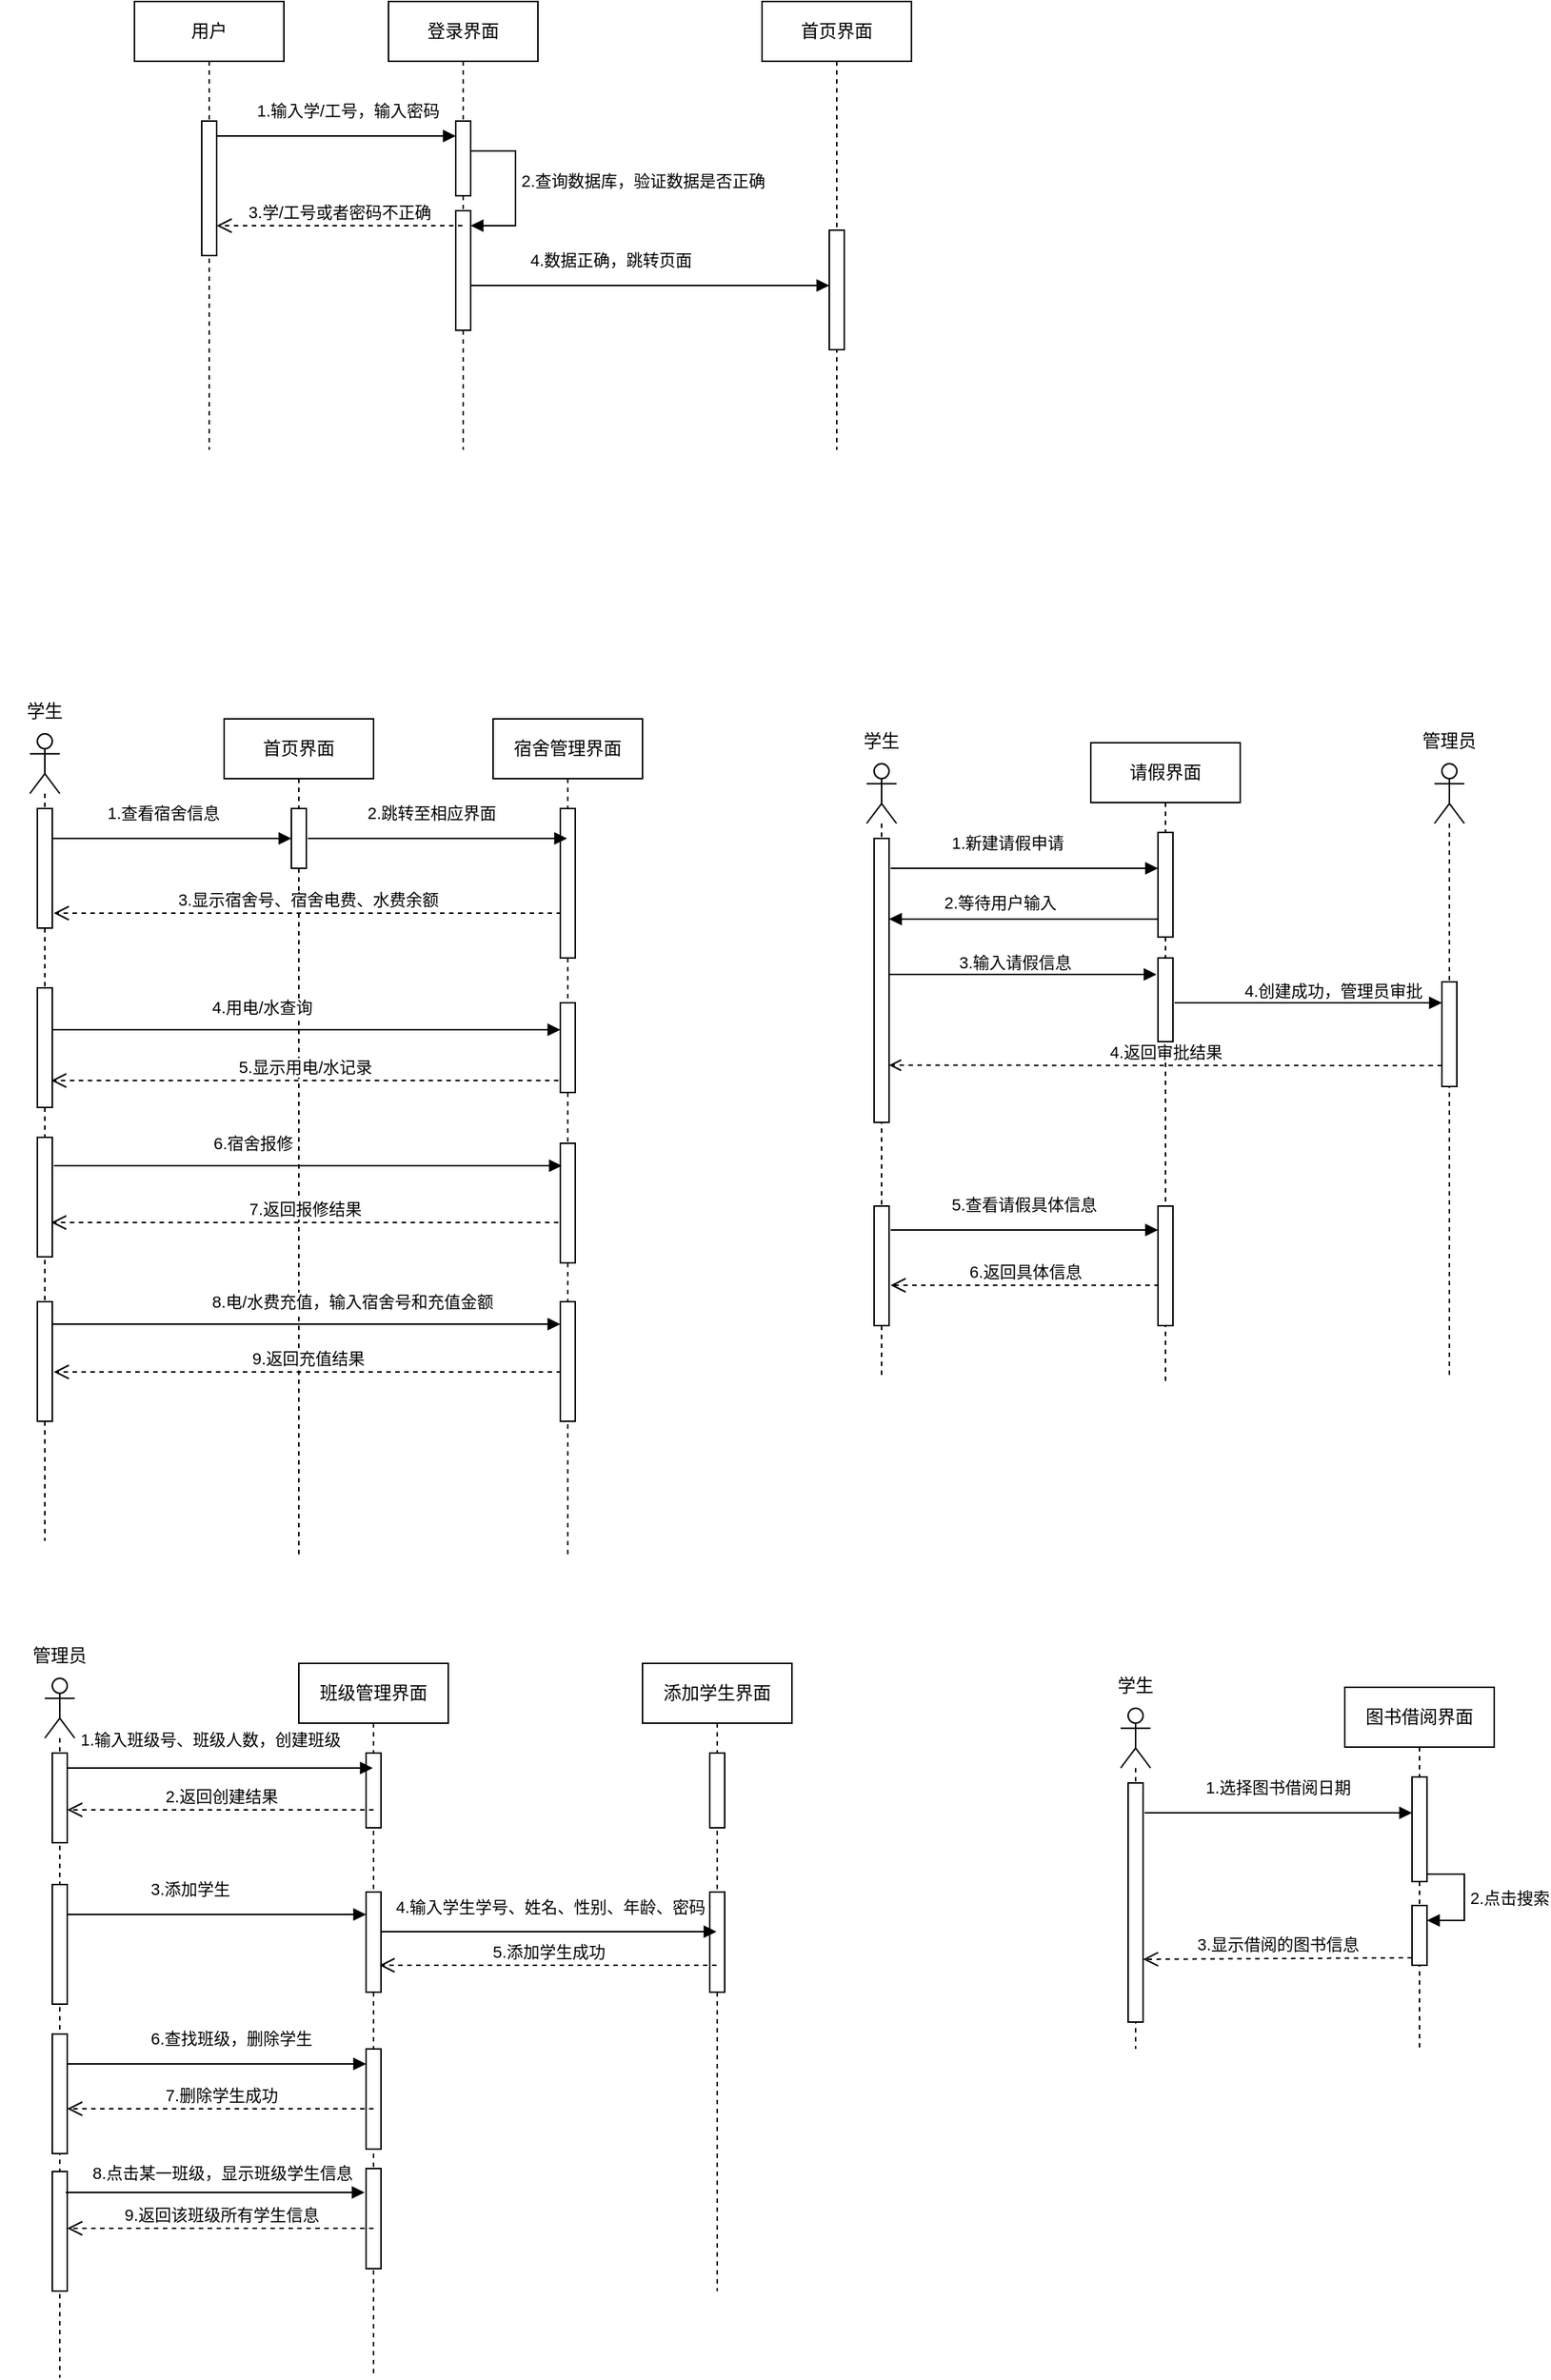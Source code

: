 <mxfile version="22.1.7" type="github">
  <diagram name="第 1 页" id="K3Sk5iGvBDbTyE4i1tNn">
    <mxGraphModel dx="786" dy="459" grid="1" gridSize="10" guides="1" tooltips="1" connect="1" arrows="1" fold="1" page="1" pageScale="1" pageWidth="160000" pageHeight="160000" math="0" shadow="0">
      <root>
        <mxCell id="0" />
        <mxCell id="1" parent="0" />
        <mxCell id="RFupG9pCw3E_9kfrd0Ui-1" value="用户" style="shape=umlLifeline;perimeter=lifelinePerimeter;whiteSpace=wrap;html=1;container=1;dropTarget=0;collapsible=0;recursiveResize=0;outlineConnect=0;portConstraint=eastwest;newEdgeStyle={&quot;curved&quot;:0,&quot;rounded&quot;:0};" vertex="1" parent="1">
          <mxGeometry x="280" y="110" width="100" height="300" as="geometry" />
        </mxCell>
        <mxCell id="RFupG9pCw3E_9kfrd0Ui-3" value="" style="html=1;points=[[0,0,0,0,5],[0,1,0,0,-5],[1,0,0,0,5],[1,1,0,0,-5]];perimeter=orthogonalPerimeter;outlineConnect=0;targetShapes=umlLifeline;portConstraint=eastwest;newEdgeStyle={&quot;curved&quot;:0,&quot;rounded&quot;:0};" vertex="1" parent="RFupG9pCw3E_9kfrd0Ui-1">
          <mxGeometry x="45" y="80" width="10" height="90" as="geometry" />
        </mxCell>
        <mxCell id="RFupG9pCw3E_9kfrd0Ui-2" value="登录界面" style="shape=umlLifeline;perimeter=lifelinePerimeter;whiteSpace=wrap;html=1;container=1;dropTarget=0;collapsible=0;recursiveResize=0;outlineConnect=0;portConstraint=eastwest;newEdgeStyle={&quot;curved&quot;:0,&quot;rounded&quot;:0};" vertex="1" parent="1">
          <mxGeometry x="450" y="110" width="100" height="300" as="geometry" />
        </mxCell>
        <mxCell id="RFupG9pCw3E_9kfrd0Ui-6" value="" style="html=1;points=[[0,0,0,0,5],[0,1,0,0,-5],[1,0,0,0,5],[1,1,0,0,-5]];perimeter=orthogonalPerimeter;outlineConnect=0;targetShapes=umlLifeline;portConstraint=eastwest;newEdgeStyle={&quot;curved&quot;:0,&quot;rounded&quot;:0};" vertex="1" parent="RFupG9pCw3E_9kfrd0Ui-2">
          <mxGeometry x="45" y="80" width="10" height="50" as="geometry" />
        </mxCell>
        <mxCell id="RFupG9pCw3E_9kfrd0Ui-8" value="2.查询数据库，验证数据是否正确" style="html=1;align=left;spacingLeft=2;endArrow=block;rounded=0;edgeStyle=orthogonalEdgeStyle;curved=0;rounded=0;" edge="1" parent="RFupG9pCw3E_9kfrd0Ui-2">
          <mxGeometry relative="1" as="geometry">
            <mxPoint x="55" y="110" as="sourcePoint" />
            <Array as="points">
              <mxPoint x="55" y="100" />
              <mxPoint x="85" y="100" />
              <mxPoint x="85" y="150" />
            </Array>
            <mxPoint x="55" y="150" as="targetPoint" />
          </mxGeometry>
        </mxCell>
        <mxCell id="RFupG9pCw3E_9kfrd0Ui-54" value="" style="html=1;points=[[0,0,0,0,5],[0,1,0,0,-5],[1,0,0,0,5],[1,1,0,0,-5]];perimeter=orthogonalPerimeter;outlineConnect=0;targetShapes=umlLifeline;portConstraint=eastwest;newEdgeStyle={&quot;curved&quot;:0,&quot;rounded&quot;:0};" vertex="1" parent="RFupG9pCw3E_9kfrd0Ui-2">
          <mxGeometry x="45" y="140" width="10" height="80" as="geometry" />
        </mxCell>
        <mxCell id="RFupG9pCw3E_9kfrd0Ui-4" value="1.输入学/工号，输入密码" style="endArrow=block;endFill=1;html=1;edgeStyle=orthogonalEdgeStyle;align=left;verticalAlign=top;rounded=0;" edge="1" parent="1">
          <mxGeometry x="-0.688" y="30" relative="1" as="geometry">
            <mxPoint x="335" y="200" as="sourcePoint" />
            <mxPoint x="495" y="200" as="targetPoint" />
            <mxPoint as="offset" />
          </mxGeometry>
        </mxCell>
        <mxCell id="RFupG9pCw3E_9kfrd0Ui-10" value="3.学/工号或者密码不正确" style="html=1;verticalAlign=bottom;endArrow=open;dashed=1;endSize=8;curved=0;rounded=0;" edge="1" parent="1" source="RFupG9pCw3E_9kfrd0Ui-2">
          <mxGeometry relative="1" as="geometry">
            <mxPoint x="470" y="259.5" as="sourcePoint" />
            <mxPoint x="335" y="260" as="targetPoint" />
          </mxGeometry>
        </mxCell>
        <mxCell id="RFupG9pCw3E_9kfrd0Ui-13" value="" style="shape=umlLifeline;perimeter=lifelinePerimeter;whiteSpace=wrap;html=1;container=1;dropTarget=0;collapsible=0;recursiveResize=0;outlineConnect=0;portConstraint=eastwest;newEdgeStyle={&quot;curved&quot;:0,&quot;rounded&quot;:0};participant=umlActor;" vertex="1" parent="1">
          <mxGeometry x="210" y="600" width="20" height="540" as="geometry" />
        </mxCell>
        <mxCell id="RFupG9pCw3E_9kfrd0Ui-18" value="" style="html=1;points=[[0,0,0,0,5],[0,1,0,0,-5],[1,0,0,0,5],[1,1,0,0,-5]];perimeter=orthogonalPerimeter;outlineConnect=0;targetShapes=umlLifeline;portConstraint=eastwest;newEdgeStyle={&quot;curved&quot;:0,&quot;rounded&quot;:0};" vertex="1" parent="RFupG9pCw3E_9kfrd0Ui-13">
          <mxGeometry x="5" y="50" width="10" height="80" as="geometry" />
        </mxCell>
        <mxCell id="RFupG9pCw3E_9kfrd0Ui-63" value="" style="html=1;points=[[0,0,0,0,5],[0,1,0,0,-5],[1,0,0,0,5],[1,1,0,0,-5]];perimeter=orthogonalPerimeter;outlineConnect=0;targetShapes=umlLifeline;portConstraint=eastwest;newEdgeStyle={&quot;curved&quot;:0,&quot;rounded&quot;:0};" vertex="1" parent="RFupG9pCw3E_9kfrd0Ui-13">
          <mxGeometry x="5" y="170" width="10" height="80" as="geometry" />
        </mxCell>
        <mxCell id="RFupG9pCw3E_9kfrd0Ui-64" value="" style="html=1;points=[[0,0,0,0,5],[0,1,0,0,-5],[1,0,0,0,5],[1,1,0,0,-5]];perimeter=orthogonalPerimeter;outlineConnect=0;targetShapes=umlLifeline;portConstraint=eastwest;newEdgeStyle={&quot;curved&quot;:0,&quot;rounded&quot;:0};" vertex="1" parent="RFupG9pCw3E_9kfrd0Ui-13">
          <mxGeometry x="5" y="270" width="10" height="80" as="geometry" />
        </mxCell>
        <mxCell id="RFupG9pCw3E_9kfrd0Ui-72" value="" style="html=1;points=[[0,0,0,0,5],[0,1,0,0,-5],[1,0,0,0,5],[1,1,0,0,-5]];perimeter=orthogonalPerimeter;outlineConnect=0;targetShapes=umlLifeline;portConstraint=eastwest;newEdgeStyle={&quot;curved&quot;:0,&quot;rounded&quot;:0};" vertex="1" parent="RFupG9pCw3E_9kfrd0Ui-13">
          <mxGeometry x="5" y="380" width="10" height="80" as="geometry" />
        </mxCell>
        <mxCell id="RFupG9pCw3E_9kfrd0Ui-14" value="首页界面" style="shape=umlLifeline;perimeter=lifelinePerimeter;whiteSpace=wrap;html=1;container=1;dropTarget=0;collapsible=0;recursiveResize=0;outlineConnect=0;portConstraint=eastwest;newEdgeStyle={&quot;curved&quot;:0,&quot;rounded&quot;:0};" vertex="1" parent="1">
          <mxGeometry x="340" y="590" width="100" height="560" as="geometry" />
        </mxCell>
        <mxCell id="RFupG9pCw3E_9kfrd0Ui-19" value="" style="html=1;points=[[0,0,0,0,5],[0,1,0,0,-5],[1,0,0,0,5],[1,1,0,0,-5]];perimeter=orthogonalPerimeter;outlineConnect=0;targetShapes=umlLifeline;portConstraint=eastwest;newEdgeStyle={&quot;curved&quot;:0,&quot;rounded&quot;:0};" vertex="1" parent="RFupG9pCw3E_9kfrd0Ui-14">
          <mxGeometry x="45" y="60" width="10" height="40" as="geometry" />
        </mxCell>
        <mxCell id="RFupG9pCw3E_9kfrd0Ui-15" value="学生" style="text;html=1;strokeColor=none;fillColor=none;align=center;verticalAlign=middle;whiteSpace=wrap;rounded=0;" vertex="1" parent="1">
          <mxGeometry x="190" y="570" width="60" height="30" as="geometry" />
        </mxCell>
        <mxCell id="RFupG9pCw3E_9kfrd0Ui-16" value="宿舍管理界面" style="shape=umlLifeline;perimeter=lifelinePerimeter;whiteSpace=wrap;html=1;container=1;dropTarget=0;collapsible=0;recursiveResize=0;outlineConnect=0;portConstraint=eastwest;newEdgeStyle={&quot;curved&quot;:0,&quot;rounded&quot;:0};" vertex="1" parent="1">
          <mxGeometry x="520" y="590" width="100" height="560" as="geometry" />
        </mxCell>
        <mxCell id="RFupG9pCw3E_9kfrd0Ui-23" value="" style="html=1;points=[[0,0,0,0,5],[0,1,0,0,-5],[1,0,0,0,5],[1,1,0,0,-5]];perimeter=orthogonalPerimeter;outlineConnect=0;targetShapes=umlLifeline;portConstraint=eastwest;newEdgeStyle={&quot;curved&quot;:0,&quot;rounded&quot;:0};" vertex="1" parent="RFupG9pCw3E_9kfrd0Ui-16">
          <mxGeometry x="45" y="60" width="10" height="100" as="geometry" />
        </mxCell>
        <mxCell id="RFupG9pCw3E_9kfrd0Ui-27" value="" style="html=1;points=[[0,0,0,0,5],[0,1,0,0,-5],[1,0,0,0,5],[1,1,0,0,-5]];perimeter=orthogonalPerimeter;outlineConnect=0;targetShapes=umlLifeline;portConstraint=eastwest;newEdgeStyle={&quot;curved&quot;:0,&quot;rounded&quot;:0};" vertex="1" parent="RFupG9pCw3E_9kfrd0Ui-16">
          <mxGeometry x="45" y="190" width="10" height="60" as="geometry" />
        </mxCell>
        <mxCell id="RFupG9pCw3E_9kfrd0Ui-32" value="" style="html=1;points=[[0,0,0,0,5],[0,1,0,0,-5],[1,0,0,0,5],[1,1,0,0,-5]];perimeter=orthogonalPerimeter;outlineConnect=0;targetShapes=umlLifeline;portConstraint=eastwest;newEdgeStyle={&quot;curved&quot;:0,&quot;rounded&quot;:0};" vertex="1" parent="RFupG9pCw3E_9kfrd0Ui-16">
          <mxGeometry x="45" y="284" width="10" height="80" as="geometry" />
        </mxCell>
        <mxCell id="RFupG9pCw3E_9kfrd0Ui-77" value="" style="html=1;points=[[0,0,0,0,5],[0,1,0,0,-5],[1,0,0,0,5],[1,1,0,0,-5]];perimeter=orthogonalPerimeter;outlineConnect=0;targetShapes=umlLifeline;portConstraint=eastwest;newEdgeStyle={&quot;curved&quot;:0,&quot;rounded&quot;:0};" vertex="1" parent="RFupG9pCw3E_9kfrd0Ui-16">
          <mxGeometry x="45" y="390" width="10" height="80" as="geometry" />
        </mxCell>
        <mxCell id="RFupG9pCw3E_9kfrd0Ui-20" value="1.查看宿舍信息" style="endArrow=block;endFill=1;html=1;edgeStyle=orthogonalEdgeStyle;align=left;verticalAlign=top;rounded=0;" edge="1" parent="1">
          <mxGeometry x="-0.562" y="30" relative="1" as="geometry">
            <mxPoint x="225" y="670" as="sourcePoint" />
            <mxPoint x="385" y="670" as="targetPoint" />
            <mxPoint as="offset" />
          </mxGeometry>
        </mxCell>
        <mxCell id="RFupG9pCw3E_9kfrd0Ui-22" value="2.跳转至相应界面" style="endArrow=block;endFill=1;html=1;align=left;verticalAlign=top;rounded=0;" edge="1" parent="1" target="RFupG9pCw3E_9kfrd0Ui-16">
          <mxGeometry x="-0.562" y="30" relative="1" as="geometry">
            <mxPoint x="396" y="670" as="sourcePoint" />
            <mxPoint x="556" y="670" as="targetPoint" />
            <mxPoint as="offset" />
          </mxGeometry>
        </mxCell>
        <mxCell id="RFupG9pCw3E_9kfrd0Ui-25" value="3.显示宿舍号、宿舍电费、水费余额" style="html=1;verticalAlign=bottom;endArrow=open;endSize=8;curved=0;rounded=0;endFill=0;dashed=1;" edge="1" parent="1">
          <mxGeometry relative="1" as="geometry">
            <mxPoint x="565.5" y="720" as="sourcePoint" />
            <mxPoint x="226" y="720" as="targetPoint" />
          </mxGeometry>
        </mxCell>
        <mxCell id="RFupG9pCw3E_9kfrd0Ui-28" value="4.用电/水查询" style="endArrow=block;endFill=1;html=1;align=left;verticalAlign=top;rounded=0;" edge="1" parent="1">
          <mxGeometry x="-0.382" y="28" relative="1" as="geometry">
            <mxPoint x="225" y="798" as="sourcePoint" />
            <mxPoint x="565" y="798" as="targetPoint" />
            <mxPoint as="offset" />
          </mxGeometry>
        </mxCell>
        <mxCell id="RFupG9pCw3E_9kfrd0Ui-29" value="5.显示用电/水记录" style="html=1;verticalAlign=bottom;endArrow=open;endSize=8;curved=0;rounded=0;endFill=0;dashed=1;" edge="1" parent="1">
          <mxGeometry x="0.002" relative="1" as="geometry">
            <mxPoint x="563.75" y="832" as="sourcePoint" />
            <mxPoint x="224.25" y="832" as="targetPoint" />
            <mxPoint as="offset" />
          </mxGeometry>
        </mxCell>
        <mxCell id="RFupG9pCw3E_9kfrd0Ui-30" value="6.宿舍报修" style="endArrow=block;endFill=1;html=1;align=left;verticalAlign=top;rounded=0;" edge="1" parent="1">
          <mxGeometry x="-0.382" y="28" relative="1" as="geometry">
            <mxPoint x="226" y="889" as="sourcePoint" />
            <mxPoint x="566" y="889" as="targetPoint" />
            <mxPoint as="offset" />
          </mxGeometry>
        </mxCell>
        <mxCell id="RFupG9pCw3E_9kfrd0Ui-33" value="7.返回报修结果" style="html=1;verticalAlign=bottom;endArrow=open;endSize=8;curved=0;rounded=0;endFill=0;dashed=1;" edge="1" parent="1">
          <mxGeometry relative="1" as="geometry">
            <mxPoint x="563.75" y="927" as="sourcePoint" />
            <mxPoint x="224.25" y="927" as="targetPoint" />
          </mxGeometry>
        </mxCell>
        <mxCell id="RFupG9pCw3E_9kfrd0Ui-34" value="" style="shape=umlLifeline;perimeter=lifelinePerimeter;whiteSpace=wrap;html=1;container=1;dropTarget=0;collapsible=0;recursiveResize=0;outlineConnect=0;portConstraint=eastwest;newEdgeStyle={&quot;curved&quot;:0,&quot;rounded&quot;:0};participant=umlActor;" vertex="1" parent="1">
          <mxGeometry x="770" y="620" width="20" height="410" as="geometry" />
        </mxCell>
        <mxCell id="RFupG9pCw3E_9kfrd0Ui-35" value="" style="html=1;points=[[0,0,0,0,5],[0,1,0,0,-5],[1,0,0,0,5],[1,1,0,0,-5]];perimeter=orthogonalPerimeter;outlineConnect=0;targetShapes=umlLifeline;portConstraint=eastwest;newEdgeStyle={&quot;curved&quot;:0,&quot;rounded&quot;:0};" vertex="1" parent="RFupG9pCw3E_9kfrd0Ui-34">
          <mxGeometry x="5" y="50" width="10" height="190" as="geometry" />
        </mxCell>
        <mxCell id="RFupG9pCw3E_9kfrd0Ui-38" value="学生" style="text;html=1;strokeColor=none;fillColor=none;align=center;verticalAlign=middle;whiteSpace=wrap;rounded=0;" vertex="1" parent="1">
          <mxGeometry x="750" y="590" width="60" height="30" as="geometry" />
        </mxCell>
        <mxCell id="RFupG9pCw3E_9kfrd0Ui-39" value="请假界面" style="shape=umlLifeline;perimeter=lifelinePerimeter;whiteSpace=wrap;html=1;container=1;dropTarget=0;collapsible=0;recursiveResize=0;outlineConnect=0;portConstraint=eastwest;newEdgeStyle={&quot;curved&quot;:0,&quot;rounded&quot;:0};" vertex="1" parent="1">
          <mxGeometry x="920" y="606" width="100" height="430" as="geometry" />
        </mxCell>
        <mxCell id="RFupG9pCw3E_9kfrd0Ui-40" value="" style="html=1;points=[[0,0,0,0,5],[0,1,0,0,-5],[1,0,0,0,5],[1,1,0,0,-5]];perimeter=orthogonalPerimeter;outlineConnect=0;targetShapes=umlLifeline;portConstraint=eastwest;newEdgeStyle={&quot;curved&quot;:0,&quot;rounded&quot;:0};" vertex="1" parent="RFupG9pCw3E_9kfrd0Ui-39">
          <mxGeometry x="45" y="60" width="10" height="70" as="geometry" />
        </mxCell>
        <mxCell id="RFupG9pCw3E_9kfrd0Ui-61" value="" style="html=1;points=[[0,0,0,0,5],[0,1,0,0,-5],[1,0,0,0,5],[1,1,0,0,-5]];perimeter=orthogonalPerimeter;outlineConnect=0;targetShapes=umlLifeline;portConstraint=eastwest;newEdgeStyle={&quot;curved&quot;:0,&quot;rounded&quot;:0};" vertex="1" parent="RFupG9pCw3E_9kfrd0Ui-39">
          <mxGeometry x="45" y="144" width="10" height="56" as="geometry" />
        </mxCell>
        <mxCell id="RFupG9pCw3E_9kfrd0Ui-43" value="1.新建请假申请" style="endArrow=block;endFill=1;html=1;align=left;verticalAlign=top;rounded=0;" edge="1" parent="1" target="RFupG9pCw3E_9kfrd0Ui-40">
          <mxGeometry x="-0.562" y="30" relative="1" as="geometry">
            <mxPoint x="786" y="690" as="sourcePoint" />
            <mxPoint x="960" y="690" as="targetPoint" />
            <mxPoint as="offset" />
          </mxGeometry>
        </mxCell>
        <mxCell id="RFupG9pCw3E_9kfrd0Ui-44" value="2.等待用户输入" style="endArrow=block;endFill=1;html=1;align=left;verticalAlign=top;rounded=0;" edge="1" parent="1">
          <mxGeometry x="0.611" y="-24" relative="1" as="geometry">
            <mxPoint x="965" y="724" as="sourcePoint" />
            <mxPoint x="785" y="724" as="targetPoint" />
            <mxPoint as="offset" />
          </mxGeometry>
        </mxCell>
        <mxCell id="RFupG9pCw3E_9kfrd0Ui-45" value="3.输入请假信息" style="endArrow=block;endFill=1;html=1;align=left;verticalAlign=top;rounded=0;" edge="1" parent="1">
          <mxGeometry x="-0.497" y="21" relative="1" as="geometry">
            <mxPoint x="785" y="761" as="sourcePoint" />
            <mxPoint x="964" y="761" as="targetPoint" />
            <mxPoint as="offset" />
          </mxGeometry>
        </mxCell>
        <mxCell id="RFupG9pCw3E_9kfrd0Ui-46" value="4.返回审批结果" style="html=1;verticalAlign=bottom;endArrow=open;curved=0;rounded=0;endFill=0;dashed=1;" edge="1" parent="1">
          <mxGeometry x="0.003" relative="1" as="geometry">
            <mxPoint x="1155" y="822" as="sourcePoint" />
            <mxPoint x="785" y="821.75" as="targetPoint" />
            <mxPoint as="offset" />
          </mxGeometry>
        </mxCell>
        <mxCell id="RFupG9pCw3E_9kfrd0Ui-49" value="首页界面" style="shape=umlLifeline;perimeter=lifelinePerimeter;whiteSpace=wrap;html=1;container=1;dropTarget=0;collapsible=0;recursiveResize=0;outlineConnect=0;portConstraint=eastwest;newEdgeStyle={&quot;curved&quot;:0,&quot;rounded&quot;:0};" vertex="1" parent="1">
          <mxGeometry x="700" y="110" width="100" height="300" as="geometry" />
        </mxCell>
        <mxCell id="RFupG9pCw3E_9kfrd0Ui-52" value="" style="html=1;points=[[0,0,0,0,5],[0,1,0,0,-5],[1,0,0,0,5],[1,1,0,0,-5]];perimeter=orthogonalPerimeter;outlineConnect=0;targetShapes=umlLifeline;portConstraint=eastwest;newEdgeStyle={&quot;curved&quot;:0,&quot;rounded&quot;:0};" vertex="1" parent="RFupG9pCw3E_9kfrd0Ui-49">
          <mxGeometry x="45" y="153" width="10" height="80" as="geometry" />
        </mxCell>
        <mxCell id="RFupG9pCw3E_9kfrd0Ui-55" value="4.数据正确，跳转页面" style="endArrow=block;endFill=1;html=1;align=left;verticalAlign=top;rounded=0;" edge="1" parent="1" target="RFupG9pCw3E_9kfrd0Ui-52">
          <mxGeometry x="-0.688" y="30" relative="1" as="geometry">
            <mxPoint x="505" y="300" as="sourcePoint" />
            <mxPoint x="665" y="300" as="targetPoint" />
            <mxPoint as="offset" />
          </mxGeometry>
        </mxCell>
        <mxCell id="RFupG9pCw3E_9kfrd0Ui-57" value="" style="shape=umlLifeline;perimeter=lifelinePerimeter;whiteSpace=wrap;html=1;container=1;dropTarget=0;collapsible=0;recursiveResize=0;outlineConnect=0;portConstraint=eastwest;newEdgeStyle={&quot;curved&quot;:0,&quot;rounded&quot;:0};participant=umlActor;" vertex="1" parent="1">
          <mxGeometry x="1150" y="620" width="20" height="410" as="geometry" />
        </mxCell>
        <mxCell id="RFupG9pCw3E_9kfrd0Ui-58" value="" style="html=1;points=[[0,0,0,0,5],[0,1,0,0,-5],[1,0,0,0,5],[1,1,0,0,-5]];perimeter=orthogonalPerimeter;outlineConnect=0;targetShapes=umlLifeline;portConstraint=eastwest;newEdgeStyle={&quot;curved&quot;:0,&quot;rounded&quot;:0};" vertex="1" parent="RFupG9pCw3E_9kfrd0Ui-57">
          <mxGeometry x="5" y="146" width="10" height="70" as="geometry" />
        </mxCell>
        <mxCell id="RFupG9pCw3E_9kfrd0Ui-60" value="管理员" style="text;html=1;strokeColor=none;fillColor=none;align=center;verticalAlign=middle;whiteSpace=wrap;rounded=0;" vertex="1" parent="1">
          <mxGeometry x="1130" y="590" width="60" height="30" as="geometry" />
        </mxCell>
        <mxCell id="RFupG9pCw3E_9kfrd0Ui-62" value="4.创建成功，管理员审批" style="endArrow=block;endFill=1;html=1;align=left;verticalAlign=top;rounded=0;" edge="1" parent="1">
          <mxGeometry x="-0.497" y="21" relative="1" as="geometry">
            <mxPoint x="976" y="780" as="sourcePoint" />
            <mxPoint x="1155" y="780" as="targetPoint" />
            <mxPoint as="offset" />
          </mxGeometry>
        </mxCell>
        <mxCell id="RFupG9pCw3E_9kfrd0Ui-56" value="" style="html=1;points=[[0,0,0,0,5],[0,1,0,0,-5],[1,0,0,0,5],[1,1,0,0,-5]];perimeter=orthogonalPerimeter;outlineConnect=0;targetShapes=umlLifeline;portConstraint=eastwest;newEdgeStyle={&quot;curved&quot;:0,&quot;rounded&quot;:0};" vertex="1" parent="1">
          <mxGeometry x="775" y="916" width="10" height="80" as="geometry" />
        </mxCell>
        <mxCell id="RFupG9pCw3E_9kfrd0Ui-42" value="" style="html=1;points=[[0,0,0,0,5],[0,1,0,0,-5],[1,0,0,0,5],[1,1,0,0,-5]];perimeter=orthogonalPerimeter;outlineConnect=0;targetShapes=umlLifeline;portConstraint=eastwest;newEdgeStyle={&quot;curved&quot;:0,&quot;rounded&quot;:0};" vertex="1" parent="1">
          <mxGeometry x="965" y="916" width="10" height="80" as="geometry" />
        </mxCell>
        <mxCell id="RFupG9pCw3E_9kfrd0Ui-47" value="5.查看请假具体信息" style="endArrow=block;endFill=1;html=1;align=left;verticalAlign=top;rounded=0;" edge="1" parent="1">
          <mxGeometry x="-0.562" y="30" relative="1" as="geometry">
            <mxPoint x="786" y="932" as="sourcePoint" />
            <mxPoint x="965" y="932" as="targetPoint" />
            <mxPoint as="offset" />
          </mxGeometry>
        </mxCell>
        <mxCell id="RFupG9pCw3E_9kfrd0Ui-48" value="6.返回具体信息" style="html=1;verticalAlign=bottom;endArrow=open;endSize=8;curved=0;rounded=0;endFill=0;dashed=1;" edge="1" parent="1">
          <mxGeometry x="0.003" relative="1" as="geometry">
            <mxPoint x="965.5" y="969" as="sourcePoint" />
            <mxPoint x="786" y="969" as="targetPoint" />
            <mxPoint as="offset" />
          </mxGeometry>
        </mxCell>
        <mxCell id="RFupG9pCw3E_9kfrd0Ui-65" value="" style="shape=umlLifeline;perimeter=lifelinePerimeter;whiteSpace=wrap;html=1;container=1;dropTarget=0;collapsible=0;recursiveResize=0;outlineConnect=0;portConstraint=eastwest;newEdgeStyle={&quot;curved&quot;:0,&quot;rounded&quot;:0};participant=umlActor;" vertex="1" parent="1">
          <mxGeometry x="220" y="1232" width="20" height="468" as="geometry" />
        </mxCell>
        <mxCell id="RFupG9pCw3E_9kfrd0Ui-66" value="" style="html=1;points=[[0,0,0,0,5],[0,1,0,0,-5],[1,0,0,0,5],[1,1,0,0,-5]];perimeter=orthogonalPerimeter;outlineConnect=0;targetShapes=umlLifeline;portConstraint=eastwest;newEdgeStyle={&quot;curved&quot;:0,&quot;rounded&quot;:0};" vertex="1" parent="RFupG9pCw3E_9kfrd0Ui-65">
          <mxGeometry x="5" y="50" width="10" height="60" as="geometry" />
        </mxCell>
        <mxCell id="RFupG9pCw3E_9kfrd0Ui-67" value="" style="html=1;points=[[0,0,0,0,5],[0,1,0,0,-5],[1,0,0,0,5],[1,1,0,0,-5]];perimeter=orthogonalPerimeter;outlineConnect=0;targetShapes=umlLifeline;portConstraint=eastwest;newEdgeStyle={&quot;curved&quot;:0,&quot;rounded&quot;:0};" vertex="1" parent="RFupG9pCw3E_9kfrd0Ui-65">
          <mxGeometry x="5" y="138" width="10" height="80" as="geometry" />
        </mxCell>
        <mxCell id="RFupG9pCw3E_9kfrd0Ui-68" value="" style="html=1;points=[[0,0,0,0,5],[0,1,0,0,-5],[1,0,0,0,5],[1,1,0,0,-5]];perimeter=orthogonalPerimeter;outlineConnect=0;targetShapes=umlLifeline;portConstraint=eastwest;newEdgeStyle={&quot;curved&quot;:0,&quot;rounded&quot;:0};" vertex="1" parent="RFupG9pCw3E_9kfrd0Ui-65">
          <mxGeometry x="5" y="238" width="10" height="80" as="geometry" />
        </mxCell>
        <mxCell id="RFupG9pCw3E_9kfrd0Ui-92" value="" style="html=1;points=[[0,0,0,0,5],[0,1,0,0,-5],[1,0,0,0,5],[1,1,0,0,-5]];perimeter=orthogonalPerimeter;outlineConnect=0;targetShapes=umlLifeline;portConstraint=eastwest;newEdgeStyle={&quot;curved&quot;:0,&quot;rounded&quot;:0};" vertex="1" parent="RFupG9pCw3E_9kfrd0Ui-65">
          <mxGeometry x="5" y="330" width="10" height="80" as="geometry" />
        </mxCell>
        <mxCell id="RFupG9pCw3E_9kfrd0Ui-69" value="管理员" style="text;html=1;strokeColor=none;fillColor=none;align=center;verticalAlign=middle;whiteSpace=wrap;rounded=0;" vertex="1" parent="1">
          <mxGeometry x="200" y="1202" width="60" height="30" as="geometry" />
        </mxCell>
        <mxCell id="RFupG9pCw3E_9kfrd0Ui-70" value="班级管理界面" style="shape=umlLifeline;perimeter=lifelinePerimeter;whiteSpace=wrap;html=1;container=1;dropTarget=0;collapsible=0;recursiveResize=0;outlineConnect=0;portConstraint=eastwest;newEdgeStyle={&quot;curved&quot;:0,&quot;rounded&quot;:0};" vertex="1" parent="1">
          <mxGeometry x="390" y="1222" width="100" height="478" as="geometry" />
        </mxCell>
        <mxCell id="RFupG9pCw3E_9kfrd0Ui-71" value="" style="html=1;points=[[0,0,0,0,5],[0,1,0,0,-5],[1,0,0,0,5],[1,1,0,0,-5]];perimeter=orthogonalPerimeter;outlineConnect=0;targetShapes=umlLifeline;portConstraint=eastwest;newEdgeStyle={&quot;curved&quot;:0,&quot;rounded&quot;:0};" vertex="1" parent="RFupG9pCw3E_9kfrd0Ui-70">
          <mxGeometry x="45" y="60" width="10" height="50" as="geometry" />
        </mxCell>
        <mxCell id="RFupG9pCw3E_9kfrd0Ui-83" value="" style="html=1;points=[[0,0,0,0,5],[0,1,0,0,-5],[1,0,0,0,5],[1,1,0,0,-5]];perimeter=orthogonalPerimeter;outlineConnect=0;targetShapes=umlLifeline;portConstraint=eastwest;newEdgeStyle={&quot;curved&quot;:0,&quot;rounded&quot;:0};" vertex="1" parent="RFupG9pCw3E_9kfrd0Ui-70">
          <mxGeometry x="45" y="153" width="10" height="67" as="geometry" />
        </mxCell>
        <mxCell id="RFupG9pCw3E_9kfrd0Ui-90" value="" style="html=1;points=[[0,0,0,0,5],[0,1,0,0,-5],[1,0,0,0,5],[1,1,0,0,-5]];perimeter=orthogonalPerimeter;outlineConnect=0;targetShapes=umlLifeline;portConstraint=eastwest;newEdgeStyle={&quot;curved&quot;:0,&quot;rounded&quot;:0};" vertex="1" parent="RFupG9pCw3E_9kfrd0Ui-70">
          <mxGeometry x="45" y="258" width="10" height="67" as="geometry" />
        </mxCell>
        <mxCell id="RFupG9pCw3E_9kfrd0Ui-93" value="" style="html=1;points=[[0,0,0,0,5],[0,1,0,0,-5],[1,0,0,0,5],[1,1,0,0,-5]];perimeter=orthogonalPerimeter;outlineConnect=0;targetShapes=umlLifeline;portConstraint=eastwest;newEdgeStyle={&quot;curved&quot;:0,&quot;rounded&quot;:0};" vertex="1" parent="RFupG9pCw3E_9kfrd0Ui-70">
          <mxGeometry x="45" y="338" width="10" height="67" as="geometry" />
        </mxCell>
        <mxCell id="RFupG9pCw3E_9kfrd0Ui-78" value="8.电/水费充值，输入宿舍号和充值金额" style="endArrow=block;endFill=1;html=1;align=left;verticalAlign=top;rounded=0;" edge="1" parent="1">
          <mxGeometry x="-0.382" y="28" relative="1" as="geometry">
            <mxPoint x="225" y="995" as="sourcePoint" />
            <mxPoint x="565" y="995" as="targetPoint" />
            <mxPoint as="offset" />
          </mxGeometry>
        </mxCell>
        <mxCell id="RFupG9pCw3E_9kfrd0Ui-79" value="9.返回充值结果" style="html=1;verticalAlign=bottom;endArrow=open;endSize=8;curved=0;rounded=0;endFill=0;dashed=1;" edge="1" parent="1">
          <mxGeometry relative="1" as="geometry">
            <mxPoint x="565.5" y="1027" as="sourcePoint" />
            <mxPoint x="226" y="1027" as="targetPoint" />
          </mxGeometry>
        </mxCell>
        <mxCell id="RFupG9pCw3E_9kfrd0Ui-80" value="1.输入班级号、班级人数，创建班级" style="endArrow=block;endFill=1;html=1;align=left;verticalAlign=top;rounded=0;" edge="1" parent="1" target="RFupG9pCw3E_9kfrd0Ui-70">
          <mxGeometry x="-0.933" y="32" relative="1" as="geometry">
            <mxPoint x="235" y="1292" as="sourcePoint" />
            <mxPoint x="430" y="1290" as="targetPoint" />
            <mxPoint as="offset" />
          </mxGeometry>
        </mxCell>
        <mxCell id="RFupG9pCw3E_9kfrd0Ui-81" value="2.返回创建结果" style="html=1;verticalAlign=bottom;endArrow=open;endSize=8;curved=0;rounded=0;endFill=0;dashed=1;" edge="1" parent="1">
          <mxGeometry relative="1" as="geometry">
            <mxPoint x="440" y="1320" as="sourcePoint" />
            <mxPoint x="235" y="1320" as="targetPoint" />
          </mxGeometry>
        </mxCell>
        <mxCell id="RFupG9pCw3E_9kfrd0Ui-82" value="3.添加学生" style="endArrow=block;endFill=1;html=1;align=left;verticalAlign=top;rounded=0;" edge="1" parent="1" source="RFupG9pCw3E_9kfrd0Ui-67">
          <mxGeometry x="-0.463" y="30" relative="1" as="geometry">
            <mxPoint x="240" y="1390" as="sourcePoint" />
            <mxPoint x="435" y="1390" as="targetPoint" />
            <mxPoint as="offset" />
          </mxGeometry>
        </mxCell>
        <mxCell id="RFupG9pCw3E_9kfrd0Ui-84" value="添加学生界面" style="shape=umlLifeline;perimeter=lifelinePerimeter;whiteSpace=wrap;html=1;container=1;dropTarget=0;collapsible=0;recursiveResize=0;outlineConnect=0;portConstraint=eastwest;newEdgeStyle={&quot;curved&quot;:0,&quot;rounded&quot;:0};" vertex="1" parent="1">
          <mxGeometry x="620" y="1222" width="100" height="420" as="geometry" />
        </mxCell>
        <mxCell id="RFupG9pCw3E_9kfrd0Ui-85" value="" style="html=1;points=[[0,0,0,0,5],[0,1,0,0,-5],[1,0,0,0,5],[1,1,0,0,-5]];perimeter=orthogonalPerimeter;outlineConnect=0;targetShapes=umlLifeline;portConstraint=eastwest;newEdgeStyle={&quot;curved&quot;:0,&quot;rounded&quot;:0};" vertex="1" parent="RFupG9pCw3E_9kfrd0Ui-84">
          <mxGeometry x="45" y="60" width="10" height="50" as="geometry" />
        </mxCell>
        <mxCell id="RFupG9pCw3E_9kfrd0Ui-86" value="" style="html=1;points=[[0,0,0,0,5],[0,1,0,0,-5],[1,0,0,0,5],[1,1,0,0,-5]];perimeter=orthogonalPerimeter;outlineConnect=0;targetShapes=umlLifeline;portConstraint=eastwest;newEdgeStyle={&quot;curved&quot;:0,&quot;rounded&quot;:0};" vertex="1" parent="RFupG9pCw3E_9kfrd0Ui-84">
          <mxGeometry x="45" y="153" width="10" height="67" as="geometry" />
        </mxCell>
        <mxCell id="RFupG9pCw3E_9kfrd0Ui-87" value="4.输入学生学号、姓名、性别、年龄、密码" style="endArrow=block;endFill=1;html=1;align=left;verticalAlign=top;rounded=0;" edge="1" parent="1">
          <mxGeometry x="-0.933" y="30" relative="1" as="geometry">
            <mxPoint x="445" y="1401.5" as="sourcePoint" />
            <mxPoint x="669.5" y="1401.5" as="targetPoint" />
            <mxPoint as="offset" />
          </mxGeometry>
        </mxCell>
        <mxCell id="RFupG9pCw3E_9kfrd0Ui-88" value="5.添加学生成功" style="html=1;verticalAlign=bottom;endArrow=open;endSize=8;curved=0;rounded=0;endFill=0;dashed=1;" edge="1" parent="1">
          <mxGeometry relative="1" as="geometry">
            <mxPoint x="669.5" y="1424" as="sourcePoint" />
            <mxPoint x="444" y="1424" as="targetPoint" />
          </mxGeometry>
        </mxCell>
        <mxCell id="RFupG9pCw3E_9kfrd0Ui-89" value="6.查找班级，删除学生" style="endArrow=block;endFill=1;html=1;align=left;verticalAlign=top;rounded=0;" edge="1" parent="1">
          <mxGeometry x="-0.463" y="30" relative="1" as="geometry">
            <mxPoint x="235" y="1490" as="sourcePoint" />
            <mxPoint x="435" y="1490" as="targetPoint" />
            <mxPoint as="offset" />
          </mxGeometry>
        </mxCell>
        <mxCell id="RFupG9pCw3E_9kfrd0Ui-91" value="7.删除学生成功" style="html=1;verticalAlign=bottom;endArrow=open;endSize=8;curved=0;rounded=0;endFill=0;dashed=1;" edge="1" parent="1">
          <mxGeometry relative="1" as="geometry">
            <mxPoint x="440" y="1520" as="sourcePoint" />
            <mxPoint x="235" y="1520" as="targetPoint" />
          </mxGeometry>
        </mxCell>
        <mxCell id="RFupG9pCw3E_9kfrd0Ui-94" value="8.点击某一班级，显示班级学生信息" style="endArrow=block;endFill=1;html=1;align=left;verticalAlign=top;rounded=0;" edge="1" parent="1">
          <mxGeometry x="-0.84" y="26" relative="1" as="geometry">
            <mxPoint x="234" y="1576" as="sourcePoint" />
            <mxPoint x="434" y="1576" as="targetPoint" />
            <mxPoint as="offset" />
          </mxGeometry>
        </mxCell>
        <mxCell id="RFupG9pCw3E_9kfrd0Ui-95" value="9.返回该班级所有学生信息" style="html=1;verticalAlign=bottom;endArrow=open;endSize=8;curved=0;rounded=0;endFill=0;dashed=1;" edge="1" parent="1">
          <mxGeometry relative="1" as="geometry">
            <mxPoint x="440" y="1600" as="sourcePoint" />
            <mxPoint x="235" y="1600" as="targetPoint" />
          </mxGeometry>
        </mxCell>
        <mxCell id="RFupG9pCw3E_9kfrd0Ui-109" value="" style="shape=umlLifeline;perimeter=lifelinePerimeter;whiteSpace=wrap;html=1;container=1;dropTarget=0;collapsible=0;recursiveResize=0;outlineConnect=0;portConstraint=eastwest;newEdgeStyle={&quot;curved&quot;:0,&quot;rounded&quot;:0};participant=umlActor;" vertex="1" parent="1">
          <mxGeometry x="940" y="1252" width="20" height="228" as="geometry" />
        </mxCell>
        <mxCell id="RFupG9pCw3E_9kfrd0Ui-110" value="" style="html=1;points=[[0,0,0,0,5],[0,1,0,0,-5],[1,0,0,0,5],[1,1,0,0,-5]];perimeter=orthogonalPerimeter;outlineConnect=0;targetShapes=umlLifeline;portConstraint=eastwest;newEdgeStyle={&quot;curved&quot;:0,&quot;rounded&quot;:0};" vertex="1" parent="RFupG9pCw3E_9kfrd0Ui-109">
          <mxGeometry x="5" y="50" width="10" height="160" as="geometry" />
        </mxCell>
        <mxCell id="RFupG9pCw3E_9kfrd0Ui-111" value="学生" style="text;html=1;strokeColor=none;fillColor=none;align=center;verticalAlign=middle;whiteSpace=wrap;rounded=0;" vertex="1" parent="1">
          <mxGeometry x="920" y="1222" width="60" height="30" as="geometry" />
        </mxCell>
        <mxCell id="RFupG9pCw3E_9kfrd0Ui-112" value="图书借阅界面" style="shape=umlLifeline;perimeter=lifelinePerimeter;whiteSpace=wrap;html=1;container=1;dropTarget=0;collapsible=0;recursiveResize=0;outlineConnect=0;portConstraint=eastwest;newEdgeStyle={&quot;curved&quot;:0,&quot;rounded&quot;:0};" vertex="1" parent="1">
          <mxGeometry x="1090" y="1238" width="100" height="242" as="geometry" />
        </mxCell>
        <mxCell id="RFupG9pCw3E_9kfrd0Ui-113" value="" style="html=1;points=[[0,0,0,0,5],[0,1,0,0,-5],[1,0,0,0,5],[1,1,0,0,-5]];perimeter=orthogonalPerimeter;outlineConnect=0;targetShapes=umlLifeline;portConstraint=eastwest;newEdgeStyle={&quot;curved&quot;:0,&quot;rounded&quot;:0};" vertex="1" parent="RFupG9pCw3E_9kfrd0Ui-112">
          <mxGeometry x="45" y="60" width="10" height="70" as="geometry" />
        </mxCell>
        <mxCell id="RFupG9pCw3E_9kfrd0Ui-122" value="" style="html=1;points=[[0,0,0,0,5],[0,1,0,0,-5],[1,0,0,0,5],[1,1,0,0,-5]];perimeter=orthogonalPerimeter;outlineConnect=0;targetShapes=umlLifeline;portConstraint=eastwest;newEdgeStyle={&quot;curved&quot;:0,&quot;rounded&quot;:0};" vertex="1" parent="RFupG9pCw3E_9kfrd0Ui-112">
          <mxGeometry x="45" y="146" width="10" height="40" as="geometry" />
        </mxCell>
        <mxCell id="RFupG9pCw3E_9kfrd0Ui-123" value="2.点击搜索" style="html=1;align=left;spacingLeft=2;endArrow=block;rounded=0;edgeStyle=orthogonalEdgeStyle;curved=0;rounded=0;exitX=1;exitY=1;exitDx=0;exitDy=-5;exitPerimeter=0;" edge="1" target="RFupG9pCw3E_9kfrd0Ui-122" parent="RFupG9pCw3E_9kfrd0Ui-112" source="RFupG9pCw3E_9kfrd0Ui-113">
          <mxGeometry relative="1" as="geometry">
            <mxPoint x="60" y="122" as="sourcePoint" />
            <Array as="points">
              <mxPoint x="80" y="125" />
              <mxPoint x="80" y="156" />
            </Array>
          </mxGeometry>
        </mxCell>
        <mxCell id="RFupG9pCw3E_9kfrd0Ui-115" value="1.选择图书借阅日期" style="endArrow=block;endFill=1;html=1;align=left;verticalAlign=top;rounded=0;" edge="1" parent="1" target="RFupG9pCw3E_9kfrd0Ui-113">
          <mxGeometry x="-0.564" y="30" relative="1" as="geometry">
            <mxPoint x="956" y="1322" as="sourcePoint" />
            <mxPoint x="1130" y="1322" as="targetPoint" />
            <mxPoint as="offset" />
          </mxGeometry>
        </mxCell>
        <mxCell id="RFupG9pCw3E_9kfrd0Ui-124" value="3.显示借阅的图书信息" style="html=1;verticalAlign=bottom;endArrow=open;endSize=8;curved=0;rounded=0;endFill=0;dashed=1;exitX=0;exitY=1;exitDx=0;exitDy=-5;exitPerimeter=0;" edge="1" parent="1" source="RFupG9pCw3E_9kfrd0Ui-122">
          <mxGeometry relative="1" as="geometry">
            <mxPoint x="1180.5" y="1420" as="sourcePoint" />
            <mxPoint x="955" y="1420" as="targetPoint" />
          </mxGeometry>
        </mxCell>
      </root>
    </mxGraphModel>
  </diagram>
</mxfile>
